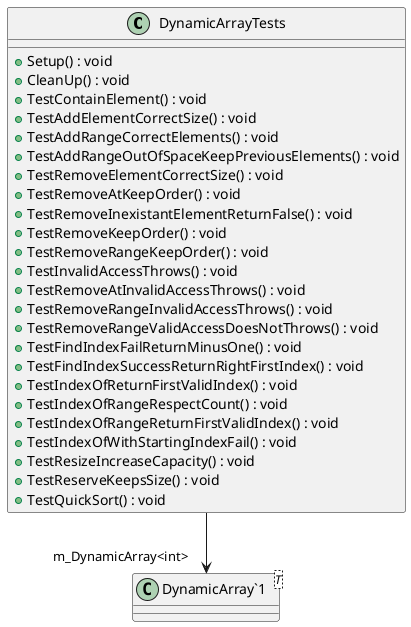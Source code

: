 @startuml
class DynamicArrayTests {
    + Setup() : void
    + CleanUp() : void
    + TestContainElement() : void
    + TestAddElementCorrectSize() : void
    + TestAddRangeCorrectElements() : void
    + TestAddRangeOutOfSpaceKeepPreviousElements() : void
    + TestRemoveElementCorrectSize() : void
    + TestRemoveAtKeepOrder() : void
    + TestRemoveInexistantElementReturnFalse() : void
    + TestRemoveKeepOrder() : void
    + TestRemoveRangeKeepOrder() : void
    + TestInvalidAccessThrows() : void
    + TestRemoveAtInvalidAccessThrows() : void
    + TestRemoveRangeInvalidAccessThrows() : void
    + TestRemoveRangeValidAccessDoesNotThrows() : void
    + TestFindIndexFailReturnMinusOne() : void
    + TestFindIndexSuccessReturnRightFirstIndex() : void
    + TestIndexOfReturnFirstValidIndex() : void
    + TestIndexOfRangeRespectCount() : void
    + TestIndexOfRangeReturnFirstValidIndex() : void
    + TestIndexOfWithStartingIndexFail() : void
    + TestResizeIncreaseCapacity() : void
    + TestReserveKeepsSize() : void
    + TestQuickSort() : void
}
class "DynamicArray`1"<T> {
}
DynamicArrayTests --> "m_DynamicArray<int>" "DynamicArray`1"
@enduml
